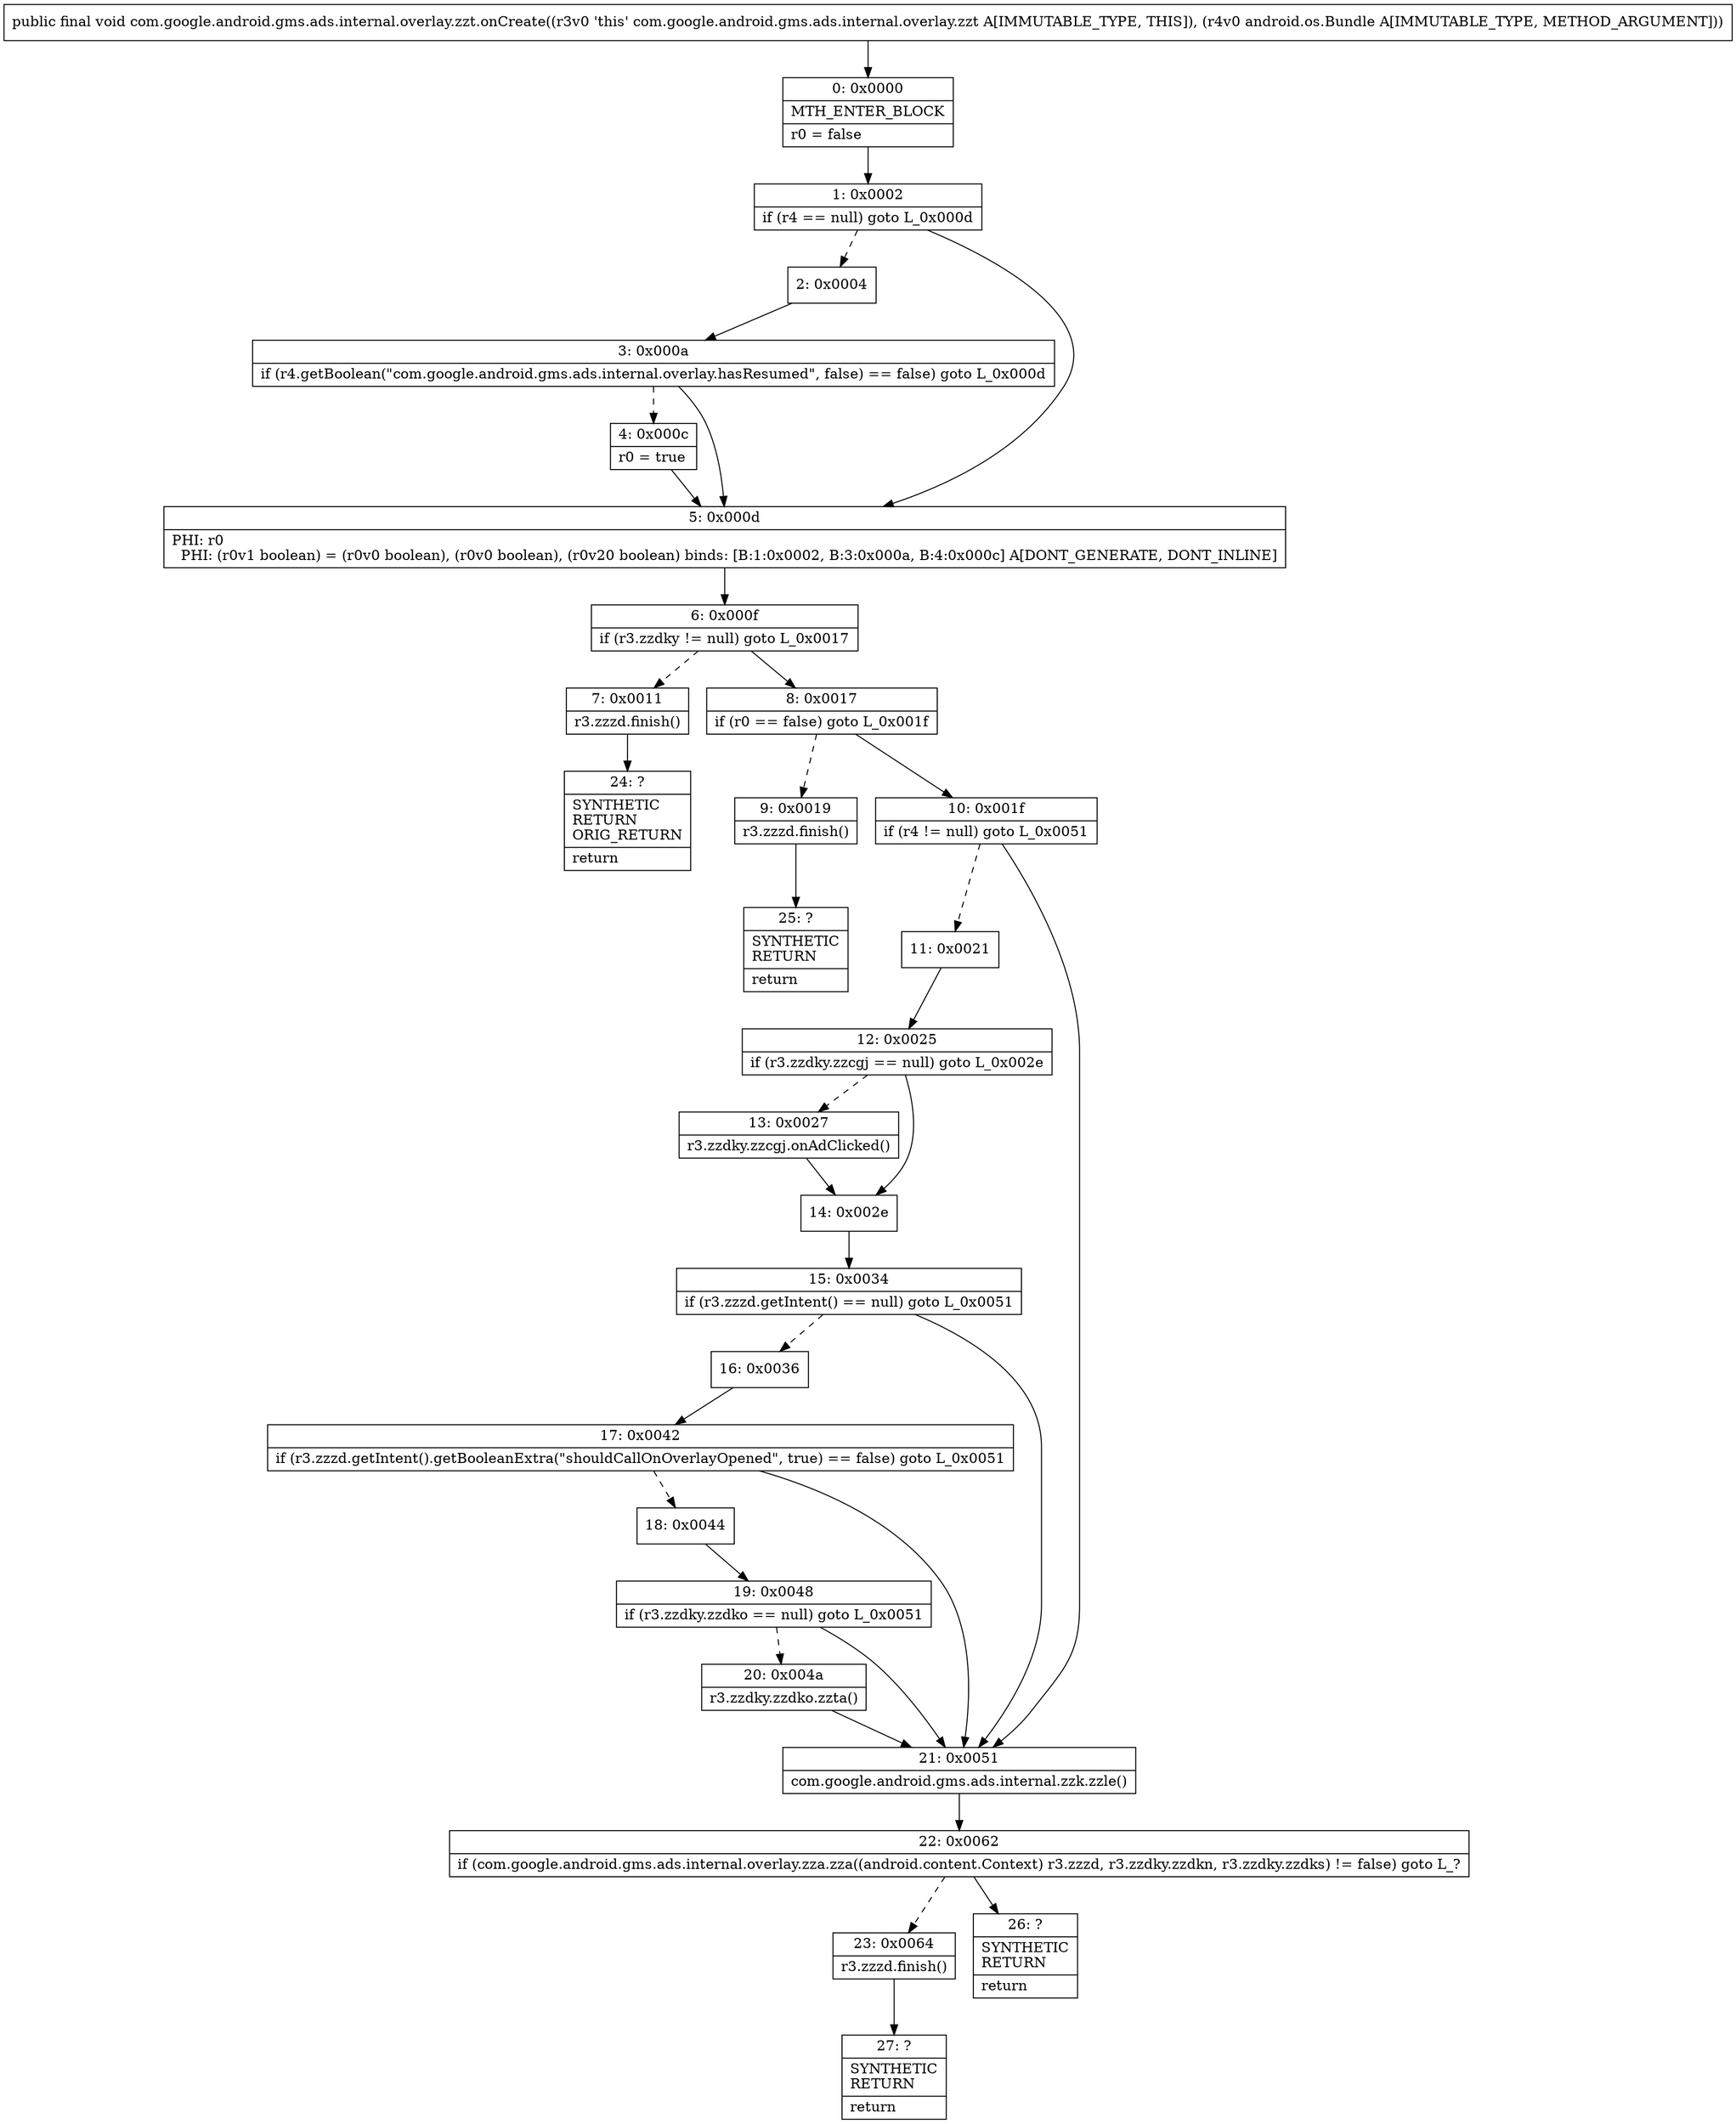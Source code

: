 digraph "CFG forcom.google.android.gms.ads.internal.overlay.zzt.onCreate(Landroid\/os\/Bundle;)V" {
Node_0 [shape=record,label="{0\:\ 0x0000|MTH_ENTER_BLOCK\l|r0 = false\l}"];
Node_1 [shape=record,label="{1\:\ 0x0002|if (r4 == null) goto L_0x000d\l}"];
Node_2 [shape=record,label="{2\:\ 0x0004}"];
Node_3 [shape=record,label="{3\:\ 0x000a|if (r4.getBoolean(\"com.google.android.gms.ads.internal.overlay.hasResumed\", false) == false) goto L_0x000d\l}"];
Node_4 [shape=record,label="{4\:\ 0x000c|r0 = true\l}"];
Node_5 [shape=record,label="{5\:\ 0x000d|PHI: r0 \l  PHI: (r0v1 boolean) = (r0v0 boolean), (r0v0 boolean), (r0v20 boolean) binds: [B:1:0x0002, B:3:0x000a, B:4:0x000c] A[DONT_GENERATE, DONT_INLINE]\l}"];
Node_6 [shape=record,label="{6\:\ 0x000f|if (r3.zzdky != null) goto L_0x0017\l}"];
Node_7 [shape=record,label="{7\:\ 0x0011|r3.zzzd.finish()\l}"];
Node_8 [shape=record,label="{8\:\ 0x0017|if (r0 == false) goto L_0x001f\l}"];
Node_9 [shape=record,label="{9\:\ 0x0019|r3.zzzd.finish()\l}"];
Node_10 [shape=record,label="{10\:\ 0x001f|if (r4 != null) goto L_0x0051\l}"];
Node_11 [shape=record,label="{11\:\ 0x0021}"];
Node_12 [shape=record,label="{12\:\ 0x0025|if (r3.zzdky.zzcgj == null) goto L_0x002e\l}"];
Node_13 [shape=record,label="{13\:\ 0x0027|r3.zzdky.zzcgj.onAdClicked()\l}"];
Node_14 [shape=record,label="{14\:\ 0x002e}"];
Node_15 [shape=record,label="{15\:\ 0x0034|if (r3.zzzd.getIntent() == null) goto L_0x0051\l}"];
Node_16 [shape=record,label="{16\:\ 0x0036}"];
Node_17 [shape=record,label="{17\:\ 0x0042|if (r3.zzzd.getIntent().getBooleanExtra(\"shouldCallOnOverlayOpened\", true) == false) goto L_0x0051\l}"];
Node_18 [shape=record,label="{18\:\ 0x0044}"];
Node_19 [shape=record,label="{19\:\ 0x0048|if (r3.zzdky.zzdko == null) goto L_0x0051\l}"];
Node_20 [shape=record,label="{20\:\ 0x004a|r3.zzdky.zzdko.zzta()\l}"];
Node_21 [shape=record,label="{21\:\ 0x0051|com.google.android.gms.ads.internal.zzk.zzle()\l}"];
Node_22 [shape=record,label="{22\:\ 0x0062|if (com.google.android.gms.ads.internal.overlay.zza.zza((android.content.Context) r3.zzzd, r3.zzdky.zzdkn, r3.zzdky.zzdks) != false) goto L_?\l}"];
Node_23 [shape=record,label="{23\:\ 0x0064|r3.zzzd.finish()\l}"];
Node_24 [shape=record,label="{24\:\ ?|SYNTHETIC\lRETURN\lORIG_RETURN\l|return\l}"];
Node_25 [shape=record,label="{25\:\ ?|SYNTHETIC\lRETURN\l|return\l}"];
Node_26 [shape=record,label="{26\:\ ?|SYNTHETIC\lRETURN\l|return\l}"];
Node_27 [shape=record,label="{27\:\ ?|SYNTHETIC\lRETURN\l|return\l}"];
MethodNode[shape=record,label="{public final void com.google.android.gms.ads.internal.overlay.zzt.onCreate((r3v0 'this' com.google.android.gms.ads.internal.overlay.zzt A[IMMUTABLE_TYPE, THIS]), (r4v0 android.os.Bundle A[IMMUTABLE_TYPE, METHOD_ARGUMENT])) }"];
MethodNode -> Node_0;
Node_0 -> Node_1;
Node_1 -> Node_2[style=dashed];
Node_1 -> Node_5;
Node_2 -> Node_3;
Node_3 -> Node_4[style=dashed];
Node_3 -> Node_5;
Node_4 -> Node_5;
Node_5 -> Node_6;
Node_6 -> Node_7[style=dashed];
Node_6 -> Node_8;
Node_7 -> Node_24;
Node_8 -> Node_9[style=dashed];
Node_8 -> Node_10;
Node_9 -> Node_25;
Node_10 -> Node_11[style=dashed];
Node_10 -> Node_21;
Node_11 -> Node_12;
Node_12 -> Node_13[style=dashed];
Node_12 -> Node_14;
Node_13 -> Node_14;
Node_14 -> Node_15;
Node_15 -> Node_16[style=dashed];
Node_15 -> Node_21;
Node_16 -> Node_17;
Node_17 -> Node_18[style=dashed];
Node_17 -> Node_21;
Node_18 -> Node_19;
Node_19 -> Node_20[style=dashed];
Node_19 -> Node_21;
Node_20 -> Node_21;
Node_21 -> Node_22;
Node_22 -> Node_23[style=dashed];
Node_22 -> Node_26;
Node_23 -> Node_27;
}

